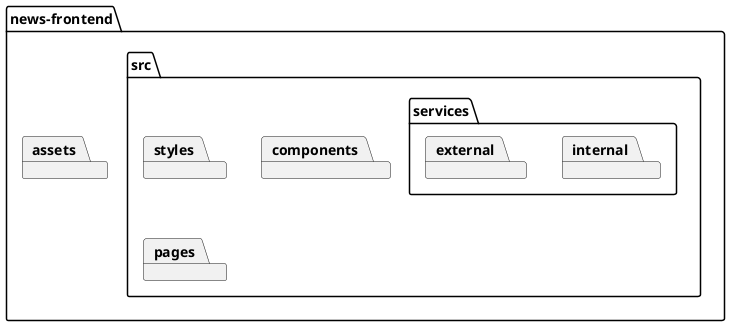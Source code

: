 @startuml
package news-frontend{
package assets
package src{
package styles
package components
package services{
package internal
package external
}
package pages
}
}
@enduml